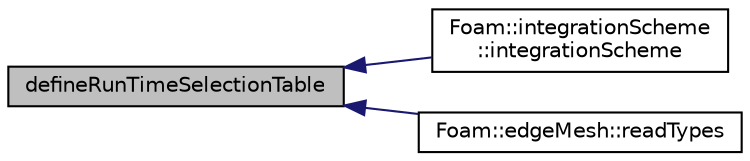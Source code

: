 digraph "defineRunTimeSelectionTable"
{
  bgcolor="transparent";
  edge [fontname="Helvetica",fontsize="10",labelfontname="Helvetica",labelfontsize="10"];
  node [fontname="Helvetica",fontsize="10",shape=record];
  rankdir="LR";
  Node1 [label="defineRunTimeSelectionTable",height=0.2,width=0.4,color="black", fillcolor="grey75", style="filled" fontcolor="black"];
  Node1 -> Node2 [dir="back",color="midnightblue",fontsize="10",style="solid",fontname="Helvetica"];
  Node2 [label="Foam::integrationScheme\l::integrationScheme",height=0.2,width=0.4,color="black",URL="$classFoam_1_1integrationScheme.html#a503ab2ed4678a3b57bbcb53a67e77c3d",tooltip="Construct. "];
  Node1 -> Node3 [dir="back",color="midnightblue",fontsize="10",style="solid",fontname="Helvetica"];
  Node3 [label="Foam::edgeMesh::readTypes",height=0.2,width=0.4,color="black",URL="$classFoam_1_1edgeMesh.html#afbaf6ae76ad58a3e00b4e46a63f83f7f"];
}

